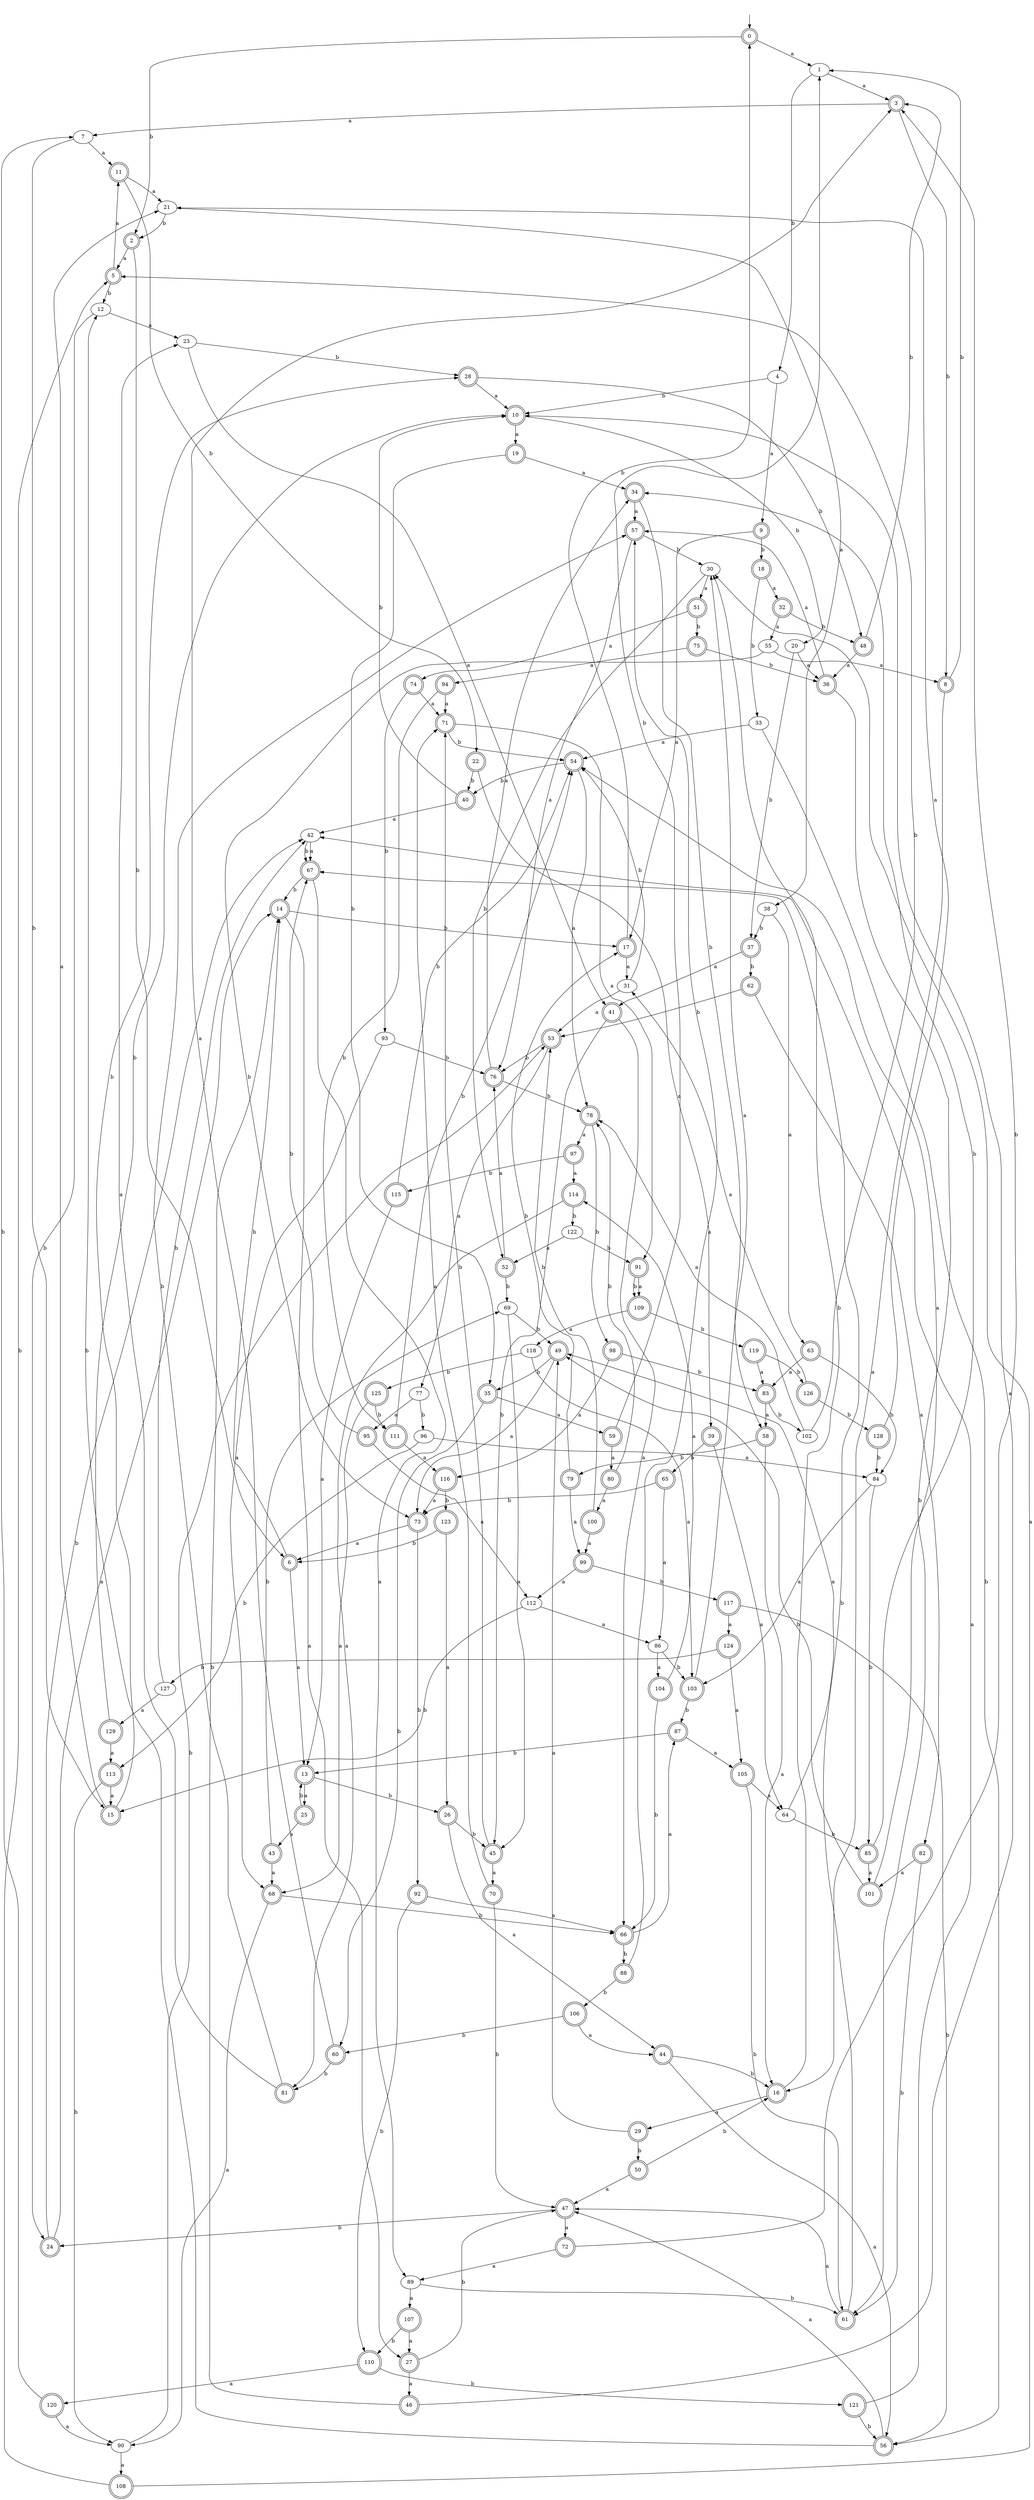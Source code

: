 digraph RandomDFA {
  __start0 [label="", shape=none];
  __start0 -> 0 [label=""];
  0 [shape=circle] [shape=doublecircle]
  0 -> 1 [label="a"]
  0 -> 2 [label="b"]
  1
  1 -> 3 [label="a"]
  1 -> 4 [label="b"]
  2 [shape=doublecircle]
  2 -> 5 [label="a"]
  2 -> 6 [label="b"]
  3 [shape=doublecircle]
  3 -> 7 [label="a"]
  3 -> 8 [label="b"]
  4
  4 -> 9 [label="a"]
  4 -> 10 [label="b"]
  5 [shape=doublecircle]
  5 -> 11 [label="a"]
  5 -> 12 [label="b"]
  6 [shape=doublecircle]
  6 -> 13 [label="a"]
  6 -> 14 [label="b"]
  7
  7 -> 11 [label="a"]
  7 -> 15 [label="b"]
  8 [shape=doublecircle]
  8 -> 16 [label="a"]
  8 -> 1 [label="b"]
  9 [shape=doublecircle]
  9 -> 17 [label="a"]
  9 -> 18 [label="b"]
  10 [shape=doublecircle]
  10 -> 19 [label="a"]
  10 -> 20 [label="b"]
  11 [shape=doublecircle]
  11 -> 21 [label="a"]
  11 -> 22 [label="b"]
  12
  12 -> 23 [label="a"]
  12 -> 24 [label="b"]
  13 [shape=doublecircle]
  13 -> 25 [label="a"]
  13 -> 26 [label="b"]
  14 [shape=doublecircle]
  14 -> 27 [label="a"]
  14 -> 17 [label="b"]
  15 [shape=doublecircle]
  15 -> 21 [label="a"]
  15 -> 28 [label="b"]
  16 [shape=doublecircle]
  16 -> 29 [label="a"]
  16 -> 30 [label="b"]
  17 [shape=doublecircle]
  17 -> 31 [label="a"]
  17 -> 0 [label="b"]
  18 [shape=doublecircle]
  18 -> 32 [label="a"]
  18 -> 33 [label="b"]
  19 [shape=doublecircle]
  19 -> 34 [label="a"]
  19 -> 35 [label="b"]
  20
  20 -> 36 [label="a"]
  20 -> 37 [label="b"]
  21
  21 -> 38 [label="a"]
  21 -> 2 [label="b"]
  22 [shape=doublecircle]
  22 -> 39 [label="a"]
  22 -> 40 [label="b"]
  23
  23 -> 41 [label="a"]
  23 -> 28 [label="b"]
  24 [shape=doublecircle]
  24 -> 14 [label="a"]
  24 -> 42 [label="b"]
  25 [shape=doublecircle]
  25 -> 43 [label="a"]
  25 -> 13 [label="b"]
  26 [shape=doublecircle]
  26 -> 44 [label="a"]
  26 -> 45 [label="b"]
  27 [shape=doublecircle]
  27 -> 46 [label="a"]
  27 -> 47 [label="b"]
  28 [shape=doublecircle]
  28 -> 10 [label="a"]
  28 -> 48 [label="b"]
  29 [shape=doublecircle]
  29 -> 49 [label="a"]
  29 -> 50 [label="b"]
  30
  30 -> 51 [label="a"]
  30 -> 52 [label="b"]
  31
  31 -> 53 [label="a"]
  31 -> 54 [label="b"]
  32 [shape=doublecircle]
  32 -> 55 [label="a"]
  32 -> 48 [label="b"]
  33
  33 -> 54 [label="a"]
  33 -> 56 [label="b"]
  34 [shape=doublecircle]
  34 -> 57 [label="a"]
  34 -> 58 [label="b"]
  35 [shape=doublecircle]
  35 -> 59 [label="a"]
  35 -> 60 [label="b"]
  36 [shape=doublecircle]
  36 -> 57 [label="a"]
  36 -> 61 [label="b"]
  37 [shape=doublecircle]
  37 -> 41 [label="a"]
  37 -> 62 [label="b"]
  38
  38 -> 63 [label="a"]
  38 -> 37 [label="b"]
  39 [shape=doublecircle]
  39 -> 64 [label="a"]
  39 -> 65 [label="b"]
  40 [shape=doublecircle]
  40 -> 42 [label="a"]
  40 -> 10 [label="b"]
  41 [shape=doublecircle]
  41 -> 66 [label="a"]
  41 -> 45 [label="b"]
  42
  42 -> 67 [label="a"]
  42 -> 67 [label="b"]
  43 [shape=doublecircle]
  43 -> 68 [label="a"]
  43 -> 69 [label="b"]
  44 [shape=doublecircle]
  44 -> 56 [label="a"]
  44 -> 16 [label="b"]
  45 [shape=doublecircle]
  45 -> 70 [label="a"]
  45 -> 71 [label="b"]
  46 [shape=doublecircle]
  46 -> 10 [label="a"]
  46 -> 14 [label="b"]
  47 [shape=doublecircle]
  47 -> 72 [label="a"]
  47 -> 24 [label="b"]
  48 [shape=doublecircle]
  48 -> 36 [label="a"]
  48 -> 3 [label="b"]
  49 [shape=doublecircle]
  49 -> 73 [label="a"]
  49 -> 35 [label="b"]
  50 [shape=doublecircle]
  50 -> 47 [label="a"]
  50 -> 16 [label="b"]
  51 [shape=doublecircle]
  51 -> 74 [label="a"]
  51 -> 75 [label="b"]
  52 [shape=doublecircle]
  52 -> 76 [label="a"]
  52 -> 69 [label="b"]
  53 [shape=doublecircle]
  53 -> 77 [label="a"]
  53 -> 76 [label="b"]
  54 [shape=doublecircle]
  54 -> 78 [label="a"]
  54 -> 40 [label="b"]
  55
  55 -> 8 [label="a"]
  55 -> 73 [label="b"]
  56 [shape=doublecircle]
  56 -> 47 [label="a"]
  56 -> 12 [label="b"]
  57 [shape=doublecircle]
  57 -> 76 [label="a"]
  57 -> 30 [label="b"]
  58 [shape=doublecircle]
  58 -> 16 [label="a"]
  58 -> 79 [label="b"]
  59 [shape=doublecircle]
  59 -> 80 [label="a"]
  59 -> 1 [label="b"]
  60 [shape=doublecircle]
  60 -> 3 [label="a"]
  60 -> 81 [label="b"]
  61 [shape=doublecircle]
  61 -> 47 [label="a"]
  61 -> 67 [label="b"]
  62 [shape=doublecircle]
  62 -> 82 [label="a"]
  62 -> 53 [label="b"]
  63 [shape=doublecircle]
  63 -> 83 [label="a"]
  63 -> 84 [label="b"]
  64
  64 -> 49 [label="a"]
  64 -> 85 [label="b"]
  65 [shape=doublecircle]
  65 -> 86 [label="a"]
  65 -> 73 [label="b"]
  66 [shape=doublecircle]
  66 -> 87 [label="a"]
  66 -> 88 [label="b"]
  67 [shape=doublecircle]
  67 -> 89 [label="a"]
  67 -> 14 [label="b"]
  68 [shape=doublecircle]
  68 -> 90 [label="a"]
  68 -> 66 [label="b"]
  69
  69 -> 45 [label="a"]
  69 -> 49 [label="b"]
  70 [shape=doublecircle]
  70 -> 71 [label="a"]
  70 -> 47 [label="b"]
  71 [shape=doublecircle]
  71 -> 91 [label="a"]
  71 -> 54 [label="b"]
  72 [shape=doublecircle]
  72 -> 89 [label="a"]
  72 -> 3 [label="b"]
  73 [shape=doublecircle]
  73 -> 6 [label="a"]
  73 -> 92 [label="b"]
  74 [shape=doublecircle]
  74 -> 71 [label="a"]
  74 -> 93 [label="b"]
  75 [shape=doublecircle]
  75 -> 94 [label="a"]
  75 -> 36 [label="b"]
  76 [shape=doublecircle]
  76 -> 34 [label="a"]
  76 -> 78 [label="b"]
  77
  77 -> 95 [label="a"]
  77 -> 96 [label="b"]
  78 [shape=doublecircle]
  78 -> 97 [label="a"]
  78 -> 98 [label="b"]
  79 [shape=doublecircle]
  79 -> 99 [label="a"]
  79 -> 17 [label="b"]
  80 [shape=doublecircle]
  80 -> 100 [label="a"]
  80 -> 78 [label="b"]
  81 [shape=doublecircle]
  81 -> 23 [label="a"]
  81 -> 57 [label="b"]
  82 [shape=doublecircle]
  82 -> 101 [label="a"]
  82 -> 61 [label="b"]
  83 [shape=doublecircle]
  83 -> 58 [label="a"]
  83 -> 102 [label="b"]
  84
  84 -> 103 [label="a"]
  84 -> 85 [label="b"]
  85 [shape=doublecircle]
  85 -> 101 [label="a"]
  85 -> 34 [label="b"]
  86
  86 -> 104 [label="a"]
  86 -> 103 [label="b"]
  87 [shape=doublecircle]
  87 -> 105 [label="a"]
  87 -> 13 [label="b"]
  88 [shape=doublecircle]
  88 -> 57 [label="a"]
  88 -> 106 [label="b"]
  89
  89 -> 107 [label="a"]
  89 -> 61 [label="b"]
  90
  90 -> 108 [label="a"]
  90 -> 53 [label="b"]
  91 [shape=doublecircle]
  91 -> 109 [label="a"]
  91 -> 109 [label="b"]
  92 [shape=doublecircle]
  92 -> 66 [label="a"]
  92 -> 110 [label="b"]
  93
  93 -> 68 [label="a"]
  93 -> 76 [label="b"]
  94 [shape=doublecircle]
  94 -> 71 [label="a"]
  94 -> 111 [label="b"]
  95 [shape=doublecircle]
  95 -> 112 [label="a"]
  95 -> 67 [label="b"]
  96
  96 -> 84 [label="a"]
  96 -> 113 [label="b"]
  97 [shape=doublecircle]
  97 -> 114 [label="a"]
  97 -> 115 [label="b"]
  98 [shape=doublecircle]
  98 -> 116 [label="a"]
  98 -> 83 [label="b"]
  99 [shape=doublecircle]
  99 -> 112 [label="a"]
  99 -> 117 [label="b"]
  100 [shape=doublecircle]
  100 -> 99 [label="a"]
  100 -> 53 [label="b"]
  101 [shape=doublecircle]
  101 -> 54 [label="a"]
  101 -> 49 [label="b"]
  102
  102 -> 78 [label="a"]
  102 -> 5 [label="b"]
  103 [shape=doublecircle]
  103 -> 30 [label="a"]
  103 -> 87 [label="b"]
  104 [shape=doublecircle]
  104 -> 114 [label="a"]
  104 -> 66 [label="b"]
  105 [shape=doublecircle]
  105 -> 64 [label="a"]
  105 -> 61 [label="b"]
  106 [shape=doublecircle]
  106 -> 44 [label="a"]
  106 -> 60 [label="b"]
  107 [shape=doublecircle]
  107 -> 27 [label="a"]
  107 -> 110 [label="b"]
  108 [shape=doublecircle]
  108 -> 30 [label="a"]
  108 -> 5 [label="b"]
  109 [shape=doublecircle]
  109 -> 118 [label="a"]
  109 -> 119 [label="b"]
  110 [shape=doublecircle]
  110 -> 120 [label="a"]
  110 -> 121 [label="b"]
  111 [shape=doublecircle]
  111 -> 116 [label="a"]
  111 -> 54 [label="b"]
  112
  112 -> 86 [label="a"]
  112 -> 15 [label="b"]
  113 [shape=doublecircle]
  113 -> 15 [label="a"]
  113 -> 90 [label="b"]
  114 [shape=doublecircle]
  114 -> 81 [label="a"]
  114 -> 122 [label="b"]
  115 [shape=doublecircle]
  115 -> 13 [label="a"]
  115 -> 54 [label="b"]
  116 [shape=doublecircle]
  116 -> 73 [label="a"]
  116 -> 123 [label="b"]
  117 [shape=doublecircle]
  117 -> 124 [label="a"]
  117 -> 56 [label="b"]
  118
  118 -> 103 [label="a"]
  118 -> 125 [label="b"]
  119 [shape=doublecircle]
  119 -> 83 [label="a"]
  119 -> 126 [label="b"]
  120 [shape=doublecircle]
  120 -> 90 [label="a"]
  120 -> 7 [label="b"]
  121 [shape=doublecircle]
  121 -> 42 [label="a"]
  121 -> 56 [label="b"]
  122
  122 -> 52 [label="a"]
  122 -> 91 [label="b"]
  123 [shape=doublecircle]
  123 -> 26 [label="a"]
  123 -> 6 [label="b"]
  124 [shape=doublecircle]
  124 -> 105 [label="a"]
  124 -> 127 [label="b"]
  125 [shape=doublecircle]
  125 -> 68 [label="a"]
  125 -> 111 [label="b"]
  126 [shape=doublecircle]
  126 -> 31 [label="a"]
  126 -> 128 [label="b"]
  127
  127 -> 129 [label="a"]
  127 -> 42 [label="b"]
  128 [shape=doublecircle]
  128 -> 21 [label="a"]
  128 -> 84 [label="b"]
  129 [shape=doublecircle]
  129 -> 113 [label="a"]
  129 -> 10 [label="b"]
}
